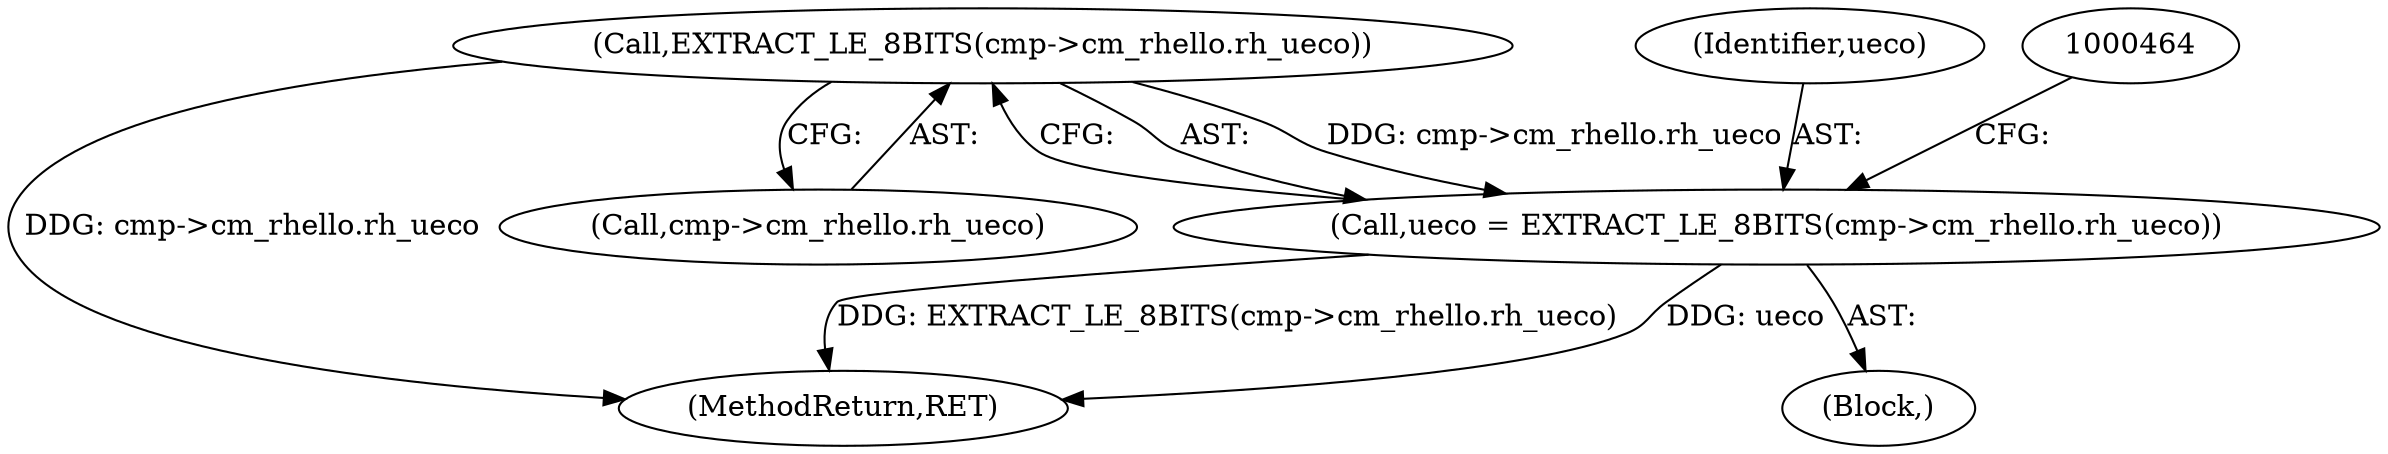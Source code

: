 digraph "0_tcpdump_c6e0531b5def26ecf912e8de6ade86cbdaed3751_0@pointer" {
"1000456" [label="(Call,EXTRACT_LE_8BITS(cmp->cm_rhello.rh_ueco))"];
"1000454" [label="(Call,ueco = EXTRACT_LE_8BITS(cmp->cm_rhello.rh_ueco))"];
"1000722" [label="(MethodReturn,RET)"];
"1000457" [label="(Call,cmp->cm_rhello.rh_ueco)"];
"1000454" [label="(Call,ueco = EXTRACT_LE_8BITS(cmp->cm_rhello.rh_ueco))"];
"1000455" [label="(Identifier,ueco)"];
"1000456" [label="(Call,EXTRACT_LE_8BITS(cmp->cm_rhello.rh_ueco))"];
"1000146" [label="(Block,)"];
"1000456" -> "1000454"  [label="AST: "];
"1000456" -> "1000457"  [label="CFG: "];
"1000457" -> "1000456"  [label="AST: "];
"1000454" -> "1000456"  [label="CFG: "];
"1000456" -> "1000722"  [label="DDG: cmp->cm_rhello.rh_ueco"];
"1000456" -> "1000454"  [label="DDG: cmp->cm_rhello.rh_ueco"];
"1000454" -> "1000146"  [label="AST: "];
"1000455" -> "1000454"  [label="AST: "];
"1000464" -> "1000454"  [label="CFG: "];
"1000454" -> "1000722"  [label="DDG: ueco"];
"1000454" -> "1000722"  [label="DDG: EXTRACT_LE_8BITS(cmp->cm_rhello.rh_ueco)"];
}
